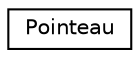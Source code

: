 digraph "Graphical Class Hierarchy"
{
 // LATEX_PDF_SIZE
  edge [fontname="Helvetica",fontsize="10",labelfontname="Helvetica",labelfontsize="10"];
  node [fontname="Helvetica",fontsize="10",shape=record];
  rankdir="LR";
  Node0 [label="Pointeau",height=0.2,width=0.4,color="black", fillcolor="white", style="filled",URL="$class_pointeau.html",tooltip=" "];
}
